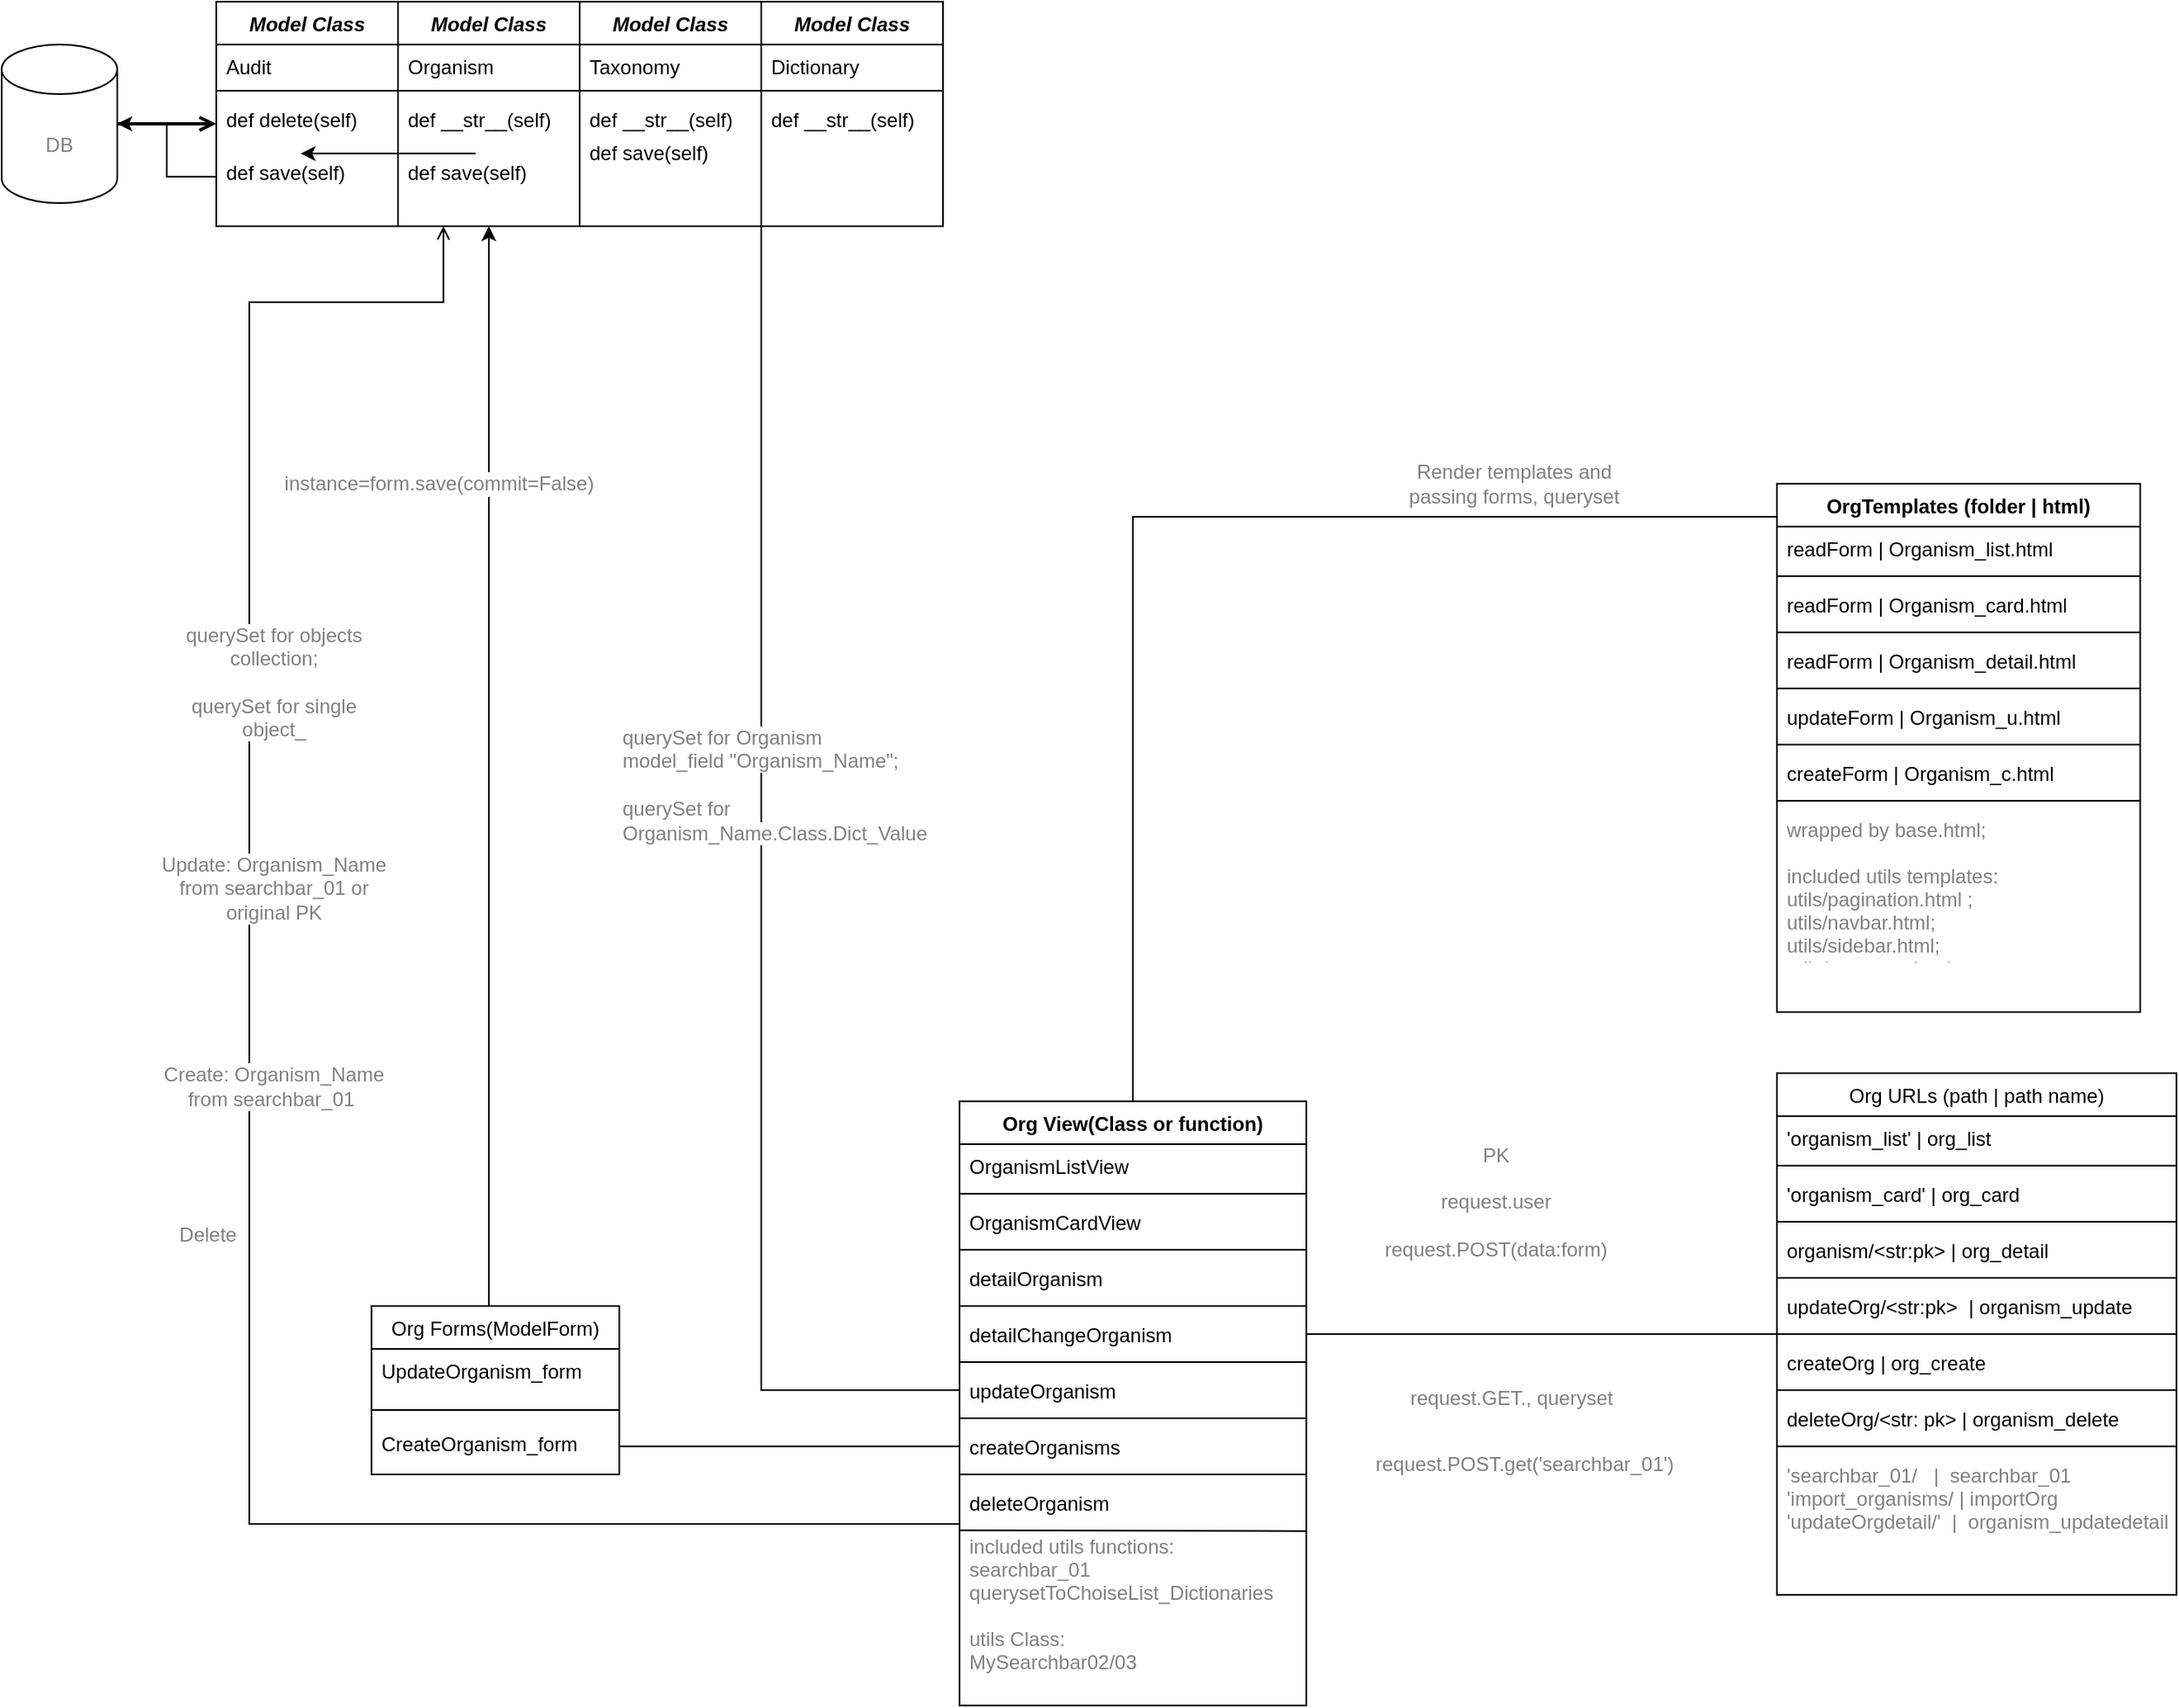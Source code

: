 <mxfile version="13.9.9" type="device"><diagram id="C5RBs43oDa-KdzZeNtuy" name="Page-1"><mxGraphModel dx="1422" dy="814" grid="1" gridSize="10" guides="1" tooltips="1" connect="1" arrows="1" fold="1" page="1" pageScale="1" pageWidth="827" pageHeight="1169" math="0" shadow="0"><root><mxCell id="WIyWlLk6GJQsqaUBKTNV-0"/><mxCell id="WIyWlLk6GJQsqaUBKTNV-1" parent="WIyWlLk6GJQsqaUBKTNV-0"/><mxCell id="zkfFHV4jXpPFQw0GAbJ--0" value="Model Class" style="swimlane;fontStyle=3;align=center;verticalAlign=top;childLayout=stackLayout;horizontal=1;startSize=26;horizontalStack=0;resizeParent=1;resizeLast=0;collapsible=1;marginBottom=0;rounded=0;shadow=0;strokeWidth=1;" parent="WIyWlLk6GJQsqaUBKTNV-1" vertex="1"><mxGeometry x="280" y="28" width="110" height="136" as="geometry"><mxRectangle x="80" y="90" width="160" height="26" as="alternateBounds"/></mxGeometry></mxCell><mxCell id="L3XZ1ybtKPdthnqcNH7T-1" value="Organism" style="text;align=left;verticalAlign=top;spacingLeft=4;spacingRight=4;overflow=hidden;rotatable=0;points=[[0,0.5],[1,0.5]];portConstraint=eastwest;rounded=0;shadow=0;html=0;" parent="zkfFHV4jXpPFQw0GAbJ--0" vertex="1"><mxGeometry y="26" width="110" height="24" as="geometry"/></mxCell><mxCell id="zkfFHV4jXpPFQw0GAbJ--4" value="" style="line;html=1;strokeWidth=1;align=left;verticalAlign=middle;spacingTop=-1;spacingLeft=3;spacingRight=3;rotatable=0;labelPosition=right;points=[];portConstraint=eastwest;" parent="zkfFHV4jXpPFQw0GAbJ--0" vertex="1"><mxGeometry y="50" width="110" height="8" as="geometry"/></mxCell><mxCell id="L3XZ1ybtKPdthnqcNH7T-88" value="def __str__(self)" style="text;align=left;verticalAlign=top;spacingLeft=4;spacingRight=4;overflow=hidden;rotatable=0;points=[[0,0.5],[1,0.5]];portConstraint=eastwest;" parent="zkfFHV4jXpPFQw0GAbJ--0" vertex="1"><mxGeometry y="58" width="110" height="32" as="geometry"/></mxCell><mxCell id="zkfFHV4jXpPFQw0GAbJ--5" value="def save(self)" style="text;align=left;verticalAlign=top;spacingLeft=4;spacingRight=4;overflow=hidden;rotatable=0;points=[[0,0.5],[1,0.5]];portConstraint=eastwest;" parent="zkfFHV4jXpPFQw0GAbJ--0" vertex="1"><mxGeometry y="90" width="110" height="32" as="geometry"/></mxCell><mxCell id="Xqx6uzSQW8KtaNj7v7ay-0" style="edgeStyle=orthogonalEdgeStyle;rounded=0;orthogonalLoop=1;jettySize=auto;html=1;exitX=0.5;exitY=0;exitDx=0;exitDy=0;entryX=0.5;entryY=1;entryDx=0;entryDy=0;" parent="WIyWlLk6GJQsqaUBKTNV-1" source="WnuB0OJWc6L_qIXyGHdK-30" target="zkfFHV4jXpPFQw0GAbJ--0" edge="1"><mxGeometry relative="1" as="geometry"><mxPoint x="322" y="190" as="targetPoint"/><Array as="points"><mxPoint x="335" y="820"/></Array><mxPoint x="160" y="756" as="sourcePoint"/></mxGeometry></mxCell><mxCell id="L3XZ1ybtKPdthnqcNH7T-114" value="&lt;span style=&quot;color: rgb(128, 128, 128); font-family: helvetica; font-size: 12px; font-style: normal; font-weight: 400; letter-spacing: normal; text-align: center; text-indent: 0px; text-transform: none; word-spacing: 0px; background-color: rgb(255, 255, 255); display: inline; float: none;&quot;&gt;request.POST.get('searchbar_01')&lt;/span&gt;" style="text;whiteSpace=wrap;html=1;fontColor=#808080;" parent="WIyWlLk6GJQsqaUBKTNV-1" vertex="1"><mxGeometry x="870" y="900" width="210" height="30" as="geometry"/></mxCell><mxCell id="L3XZ1ybtKPdthnqcNH7T-115" value="&lt;span style=&quot;color: rgb(128 , 128 , 128) ; font-family: &amp;#34;helvetica&amp;#34; ; font-size: 12px ; font-style: normal ; font-weight: 400 ; letter-spacing: normal ; text-align: center ; text-indent: 0px ; text-transform: none ; word-spacing: 0px ; background-color: rgb(255 , 255 , 255) ; display: inline ; float: none&quot;&gt;request.GET., queryset&lt;/span&gt;" style="text;whiteSpace=wrap;html=1;fontColor=#808080;" parent="WIyWlLk6GJQsqaUBKTNV-1" vertex="1"><mxGeometry x="891" y="860" width="129" height="30" as="geometry"/></mxCell><mxCell id="L3XZ1ybtKPdthnqcNH7T-113" value="PK&lt;br&gt;&lt;br&gt;request.user&lt;br&gt;&lt;br&gt;request.POST(data:form)" style="text;html=1;strokeColor=none;fillColor=none;align=center;verticalAlign=middle;whiteSpace=wrap;rounded=0;fontColor=#808080;labelBackgroundColor=#ffffff;" parent="WIyWlLk6GJQsqaUBKTNV-1" vertex="1"><mxGeometry x="870" y="680" width="150" height="150" as="geometry"/></mxCell><mxCell id="L3XZ1ybtKPdthnqcNH7T-124" value="Model Class" style="swimlane;fontStyle=3;align=center;verticalAlign=top;childLayout=stackLayout;horizontal=1;startSize=26;horizontalStack=0;resizeParent=1;resizeLast=0;collapsible=1;marginBottom=0;rounded=0;shadow=0;strokeWidth=1;" parent="WIyWlLk6GJQsqaUBKTNV-1" vertex="1"><mxGeometry x="390" y="28" width="110" height="136" as="geometry"><mxRectangle x="80" y="90" width="160" height="26" as="alternateBounds"/></mxGeometry></mxCell><mxCell id="L3XZ1ybtKPdthnqcNH7T-125" value="Taxonomy" style="text;align=left;verticalAlign=top;spacingLeft=4;spacingRight=4;overflow=hidden;rotatable=0;points=[[0,0.5],[1,0.5]];portConstraint=eastwest;rounded=0;shadow=0;html=0;" parent="L3XZ1ybtKPdthnqcNH7T-124" vertex="1"><mxGeometry y="26" width="110" height="24" as="geometry"/></mxCell><mxCell id="L3XZ1ybtKPdthnqcNH7T-127" value="" style="line;html=1;strokeWidth=1;align=left;verticalAlign=middle;spacingTop=-1;spacingLeft=3;spacingRight=3;rotatable=0;labelPosition=right;points=[];portConstraint=eastwest;" parent="L3XZ1ybtKPdthnqcNH7T-124" vertex="1"><mxGeometry y="50" width="110" height="8" as="geometry"/></mxCell><mxCell id="L3XZ1ybtKPdthnqcNH7T-128" value="def __str__(self)" style="text;align=left;verticalAlign=top;spacingLeft=4;spacingRight=4;overflow=hidden;rotatable=0;points=[[0,0.5],[1,0.5]];portConstraint=eastwest;" parent="L3XZ1ybtKPdthnqcNH7T-124" vertex="1"><mxGeometry y="58" width="110" height="20" as="geometry"/></mxCell><mxCell id="L3XZ1ybtKPdthnqcNH7T-129" value="def save(self)" style="text;align=left;verticalAlign=top;spacingLeft=4;spacingRight=4;overflow=hidden;rotatable=0;points=[[0,0.5],[1,0.5]];portConstraint=eastwest;" parent="L3XZ1ybtKPdthnqcNH7T-124" vertex="1"><mxGeometry y="78" width="110" height="32" as="geometry"/></mxCell><mxCell id="L3XZ1ybtKPdthnqcNH7T-132" value="Model Class" style="swimlane;fontStyle=3;align=center;verticalAlign=top;childLayout=stackLayout;horizontal=1;startSize=26;horizontalStack=0;resizeParent=1;resizeLast=0;collapsible=1;marginBottom=0;rounded=0;shadow=0;strokeWidth=1;" parent="WIyWlLk6GJQsqaUBKTNV-1" vertex="1"><mxGeometry x="500" y="28" width="110" height="136" as="geometry"><mxRectangle x="80" y="90" width="160" height="26" as="alternateBounds"/></mxGeometry></mxCell><mxCell id="L3XZ1ybtKPdthnqcNH7T-133" value="Dictionary" style="text;align=left;verticalAlign=top;spacingLeft=4;spacingRight=4;overflow=hidden;rotatable=0;points=[[0,0.5],[1,0.5]];portConstraint=eastwest;rounded=0;shadow=0;html=0;" parent="L3XZ1ybtKPdthnqcNH7T-132" vertex="1"><mxGeometry y="26" width="110" height="24" as="geometry"/></mxCell><mxCell id="L3XZ1ybtKPdthnqcNH7T-135" value="" style="line;html=1;strokeWidth=1;align=left;verticalAlign=middle;spacingTop=-1;spacingLeft=3;spacingRight=3;rotatable=0;labelPosition=right;points=[];portConstraint=eastwest;" parent="L3XZ1ybtKPdthnqcNH7T-132" vertex="1"><mxGeometry y="50" width="110" height="8" as="geometry"/></mxCell><mxCell id="L3XZ1ybtKPdthnqcNH7T-136" value="def __str__(self)" style="text;align=left;verticalAlign=top;spacingLeft=4;spacingRight=4;overflow=hidden;rotatable=0;points=[[0,0.5],[1,0.5]];portConstraint=eastwest;" parent="L3XZ1ybtKPdthnqcNH7T-132" vertex="1"><mxGeometry y="58" width="110" height="32" as="geometry"/></mxCell><mxCell id="L3XZ1ybtKPdthnqcNH7T-118" value="Render templates and passing forms, queryset" style="text;html=1;strokeColor=none;fillColor=none;align=center;verticalAlign=middle;whiteSpace=wrap;rounded=0;fontColor=#808080;labelBackgroundColor=#ffffff;" parent="WIyWlLk6GJQsqaUBKTNV-1" vertex="1"><mxGeometry x="880.5" y="280" width="150" height="80" as="geometry"/></mxCell><mxCell id="L3XZ1ybtKPdthnqcNH7T-157" style="edgeStyle=orthogonalEdgeStyle;rounded=0;jumpSize=6;orthogonalLoop=1;jettySize=auto;html=1;entryX=0;entryY=0.5;entryDx=0;entryDy=0;startArrow=none;startFill=0;endArrow=open;endFill=0;strokeWidth=2;fontColor=#808080;" parent="WIyWlLk6GJQsqaUBKTNV-1" source="L3XZ1ybtKPdthnqcNH7T-143" target="L3XZ1ybtKPdthnqcNH7T-147" edge="1"><mxGeometry relative="1" as="geometry"/></mxCell><mxCell id="L3XZ1ybtKPdthnqcNH7T-143" value="DB" style="shape=cylinder3;whiteSpace=wrap;html=1;boundedLbl=1;backgroundOutline=1;size=15;labelBackgroundColor=#ffffff;fillColor=none;fontColor=#808080;" parent="WIyWlLk6GJQsqaUBKTNV-1" vertex="1"><mxGeometry x="40" y="54" width="70" height="96" as="geometry"/></mxCell><mxCell id="L3XZ1ybtKPdthnqcNH7T-144" value="Model Class" style="swimlane;fontStyle=3;align=center;verticalAlign=top;childLayout=stackLayout;horizontal=1;startSize=26;horizontalStack=0;resizeParent=1;resizeLast=0;collapsible=1;marginBottom=0;rounded=0;shadow=0;strokeWidth=1;" parent="WIyWlLk6GJQsqaUBKTNV-1" vertex="1"><mxGeometry x="170" y="28" width="110" height="136" as="geometry"><mxRectangle x="80" y="90" width="160" height="26" as="alternateBounds"/></mxGeometry></mxCell><mxCell id="L3XZ1ybtKPdthnqcNH7T-145" value="Audit" style="text;align=left;verticalAlign=top;spacingLeft=4;spacingRight=4;overflow=hidden;rotatable=0;points=[[0,0.5],[1,0.5]];portConstraint=eastwest;rounded=0;shadow=0;html=0;" parent="L3XZ1ybtKPdthnqcNH7T-144" vertex="1"><mxGeometry y="26" width="110" height="24" as="geometry"/></mxCell><mxCell id="L3XZ1ybtKPdthnqcNH7T-146" value="" style="line;html=1;strokeWidth=1;align=left;verticalAlign=middle;spacingTop=-1;spacingLeft=3;spacingRight=3;rotatable=0;labelPosition=right;points=[];portConstraint=eastwest;" parent="L3XZ1ybtKPdthnqcNH7T-144" vertex="1"><mxGeometry y="50" width="110" height="8" as="geometry"/></mxCell><mxCell id="L3XZ1ybtKPdthnqcNH7T-147" value="def delete(self)" style="text;align=left;verticalAlign=top;spacingLeft=4;spacingRight=4;overflow=hidden;rotatable=0;points=[[0,0.5],[1,0.5]];portConstraint=eastwest;" parent="L3XZ1ybtKPdthnqcNH7T-144" vertex="1"><mxGeometry y="58" width="110" height="32" as="geometry"/></mxCell><mxCell id="L3XZ1ybtKPdthnqcNH7T-148" value="def save(self)" style="text;align=left;verticalAlign=top;spacingLeft=4;spacingRight=4;overflow=hidden;rotatable=0;points=[[0,0.5],[1,0.5]];portConstraint=eastwest;" parent="L3XZ1ybtKPdthnqcNH7T-144" vertex="1"><mxGeometry y="90" width="110" height="32" as="geometry"/></mxCell><mxCell id="L3XZ1ybtKPdthnqcNH7T-156" style="edgeStyle=orthogonalEdgeStyle;rounded=0;jumpSize=6;orthogonalLoop=1;jettySize=auto;html=1;entryX=0.25;entryY=1;entryDx=0;entryDy=0;startArrow=none;startFill=0;endArrow=open;endFill=0;strokeWidth=1;fontColor=#808080;exitX=0;exitY=0.5;exitDx=0;exitDy=0;" parent="WIyWlLk6GJQsqaUBKTNV-1" source="WnuB0OJWc6L_qIXyGHdK-27" target="zkfFHV4jXpPFQw0GAbJ--0" edge="1"><mxGeometry relative="1" as="geometry"><Array as="points"><mxPoint x="620" y="950"/><mxPoint x="190" y="950"/><mxPoint x="190" y="210"/><mxPoint x="308" y="210"/></Array><mxPoint x="630" y="769" as="sourcePoint"/></mxGeometry></mxCell><mxCell id="Xqx6uzSQW8KtaNj7v7ay-1" value="" style="endArrow=classic;html=1;exitX=0.427;exitY=0.063;exitDx=0;exitDy=0;exitPerimeter=0;entryX=0.464;entryY=0.063;entryDx=0;entryDy=0;entryPerimeter=0;" parent="WIyWlLk6GJQsqaUBKTNV-1" source="zkfFHV4jXpPFQw0GAbJ--5" target="L3XZ1ybtKPdthnqcNH7T-148" edge="1"><mxGeometry width="50" height="50" relative="1" as="geometry"><mxPoint x="700" y="240" as="sourcePoint"/><mxPoint x="750" y="190" as="targetPoint"/></mxGeometry></mxCell><mxCell id="Xqx6uzSQW8KtaNj7v7ay-3" style="edgeStyle=orthogonalEdgeStyle;rounded=0;orthogonalLoop=1;jettySize=auto;html=1;entryX=1;entryY=0.5;entryDx=0;entryDy=0;entryPerimeter=0;" parent="WIyWlLk6GJQsqaUBKTNV-1" source="L3XZ1ybtKPdthnqcNH7T-148" target="L3XZ1ybtKPdthnqcNH7T-143" edge="1"><mxGeometry relative="1" as="geometry"/></mxCell><mxCell id="Xqx6uzSQW8KtaNj7v7ay-4" value="instance=form.save(commit=False)" style="text;html=1;strokeColor=none;fillColor=none;align=center;verticalAlign=middle;whiteSpace=wrap;rounded=0;fontColor=#808080;labelBackgroundColor=#ffffff;" parent="WIyWlLk6GJQsqaUBKTNV-1" vertex="1"><mxGeometry x="230" y="280" width="150" height="80" as="geometry"/></mxCell><mxCell id="Xqx6uzSQW8KtaNj7v7ay-10" value="Update: Organism_Name from searchbar_01 or original PK" style="text;html=1;strokeColor=none;fillColor=none;align=center;verticalAlign=middle;whiteSpace=wrap;rounded=0;fontColor=#808080;labelBackgroundColor=#ffffff;rotation=0;" parent="WIyWlLk6GJQsqaUBKTNV-1" vertex="1"><mxGeometry x="130" y="530" width="150" height="70" as="geometry"/></mxCell><mxCell id="Xqx6uzSQW8KtaNj7v7ay-11" value="Create: Organism_Name from searchbar_01&amp;nbsp;" style="text;html=1;strokeColor=none;fillColor=none;align=center;verticalAlign=middle;whiteSpace=wrap;rounded=0;fontColor=#808080;labelBackgroundColor=#ffffff;rotation=0;" parent="WIyWlLk6GJQsqaUBKTNV-1" vertex="1"><mxGeometry x="130" y="660" width="150" height="50" as="geometry"/></mxCell><mxCell id="WnuB0OJWc6L_qIXyGHdK-47" style="edgeStyle=orthogonalEdgeStyle;rounded=0;orthogonalLoop=1;jettySize=auto;html=1;entryX=1;entryY=0.5;entryDx=0;entryDy=0;endArrow=none;endFill=0;" edge="1" parent="WIyWlLk6GJQsqaUBKTNV-1" source="WnuB0OJWc6L_qIXyGHdK-0" target="WnuB0OJWc6L_qIXyGHdK-21"><mxGeometry relative="1" as="geometry"/></mxCell><mxCell id="WnuB0OJWc6L_qIXyGHdK-0" value="Org URLs (path | path name)" style="swimlane;fontStyle=0;align=center;verticalAlign=top;childLayout=stackLayout;horizontal=1;startSize=26;horizontalStack=0;resizeParent=1;resizeLast=0;collapsible=1;marginBottom=0;rounded=0;shadow=0;strokeWidth=1;" vertex="1" parent="WIyWlLk6GJQsqaUBKTNV-1"><mxGeometry x="1115" y="677" width="242" height="316" as="geometry"><mxRectangle x="1180" y="730" width="240" height="26" as="alternateBounds"/></mxGeometry></mxCell><mxCell id="WnuB0OJWc6L_qIXyGHdK-1" value="'organism_list' | org_list" style="text;align=left;verticalAlign=top;spacingLeft=4;spacingRight=4;overflow=hidden;rotatable=0;points=[[0,0.5],[1,0.5]];portConstraint=eastwest;rounded=0;shadow=0;html=0;" vertex="1" parent="WnuB0OJWc6L_qIXyGHdK-0"><mxGeometry y="26" width="242" height="26" as="geometry"/></mxCell><mxCell id="WnuB0OJWc6L_qIXyGHdK-2" value="" style="line;html=1;strokeWidth=1;align=left;verticalAlign=middle;spacingTop=-1;spacingLeft=3;spacingRight=3;rotatable=0;labelPosition=right;points=[];portConstraint=eastwest;" vertex="1" parent="WnuB0OJWc6L_qIXyGHdK-0"><mxGeometry y="52" width="242" height="8" as="geometry"/></mxCell><mxCell id="WnuB0OJWc6L_qIXyGHdK-3" value="'organism_card' | org_card" style="text;align=left;verticalAlign=top;spacingLeft=4;spacingRight=4;overflow=hidden;rotatable=0;points=[[0,0.5],[1,0.5]];portConstraint=eastwest;rounded=0;shadow=0;html=0;" vertex="1" parent="WnuB0OJWc6L_qIXyGHdK-0"><mxGeometry y="60" width="242" height="26" as="geometry"/></mxCell><mxCell id="WnuB0OJWc6L_qIXyGHdK-4" value="" style="line;html=1;strokeWidth=1;align=left;verticalAlign=middle;spacingTop=-1;spacingLeft=3;spacingRight=3;rotatable=0;labelPosition=right;points=[];portConstraint=eastwest;" vertex="1" parent="WnuB0OJWc6L_qIXyGHdK-0"><mxGeometry y="86" width="242" height="8" as="geometry"/></mxCell><mxCell id="WnuB0OJWc6L_qIXyGHdK-5" value="organism/&lt;str:pk&gt; | org_detail" style="text;align=left;verticalAlign=top;spacingLeft=4;spacingRight=4;overflow=hidden;rotatable=0;points=[[0,0.5],[1,0.5]];portConstraint=eastwest;rounded=0;shadow=0;html=0;" vertex="1" parent="WnuB0OJWc6L_qIXyGHdK-0"><mxGeometry y="94" width="242" height="26" as="geometry"/></mxCell><mxCell id="WnuB0OJWc6L_qIXyGHdK-6" value="" style="line;html=1;strokeWidth=1;align=left;verticalAlign=middle;spacingTop=-1;spacingLeft=3;spacingRight=3;rotatable=0;labelPosition=right;points=[];portConstraint=eastwest;" vertex="1" parent="WnuB0OJWc6L_qIXyGHdK-0"><mxGeometry y="120" width="242" height="8" as="geometry"/></mxCell><mxCell id="WnuB0OJWc6L_qIXyGHdK-7" value="updateOrg/&lt;str:pk&gt;  | organism_update" style="text;align=left;verticalAlign=top;spacingLeft=4;spacingRight=4;overflow=hidden;rotatable=0;points=[[0,0.5],[1,0.5]];portConstraint=eastwest;" vertex="1" parent="WnuB0OJWc6L_qIXyGHdK-0"><mxGeometry y="128" width="242" height="26" as="geometry"/></mxCell><mxCell id="WnuB0OJWc6L_qIXyGHdK-8" value="" style="line;html=1;strokeWidth=1;align=left;verticalAlign=middle;spacingTop=-1;spacingLeft=3;spacingRight=3;rotatable=0;labelPosition=right;points=[];portConstraint=eastwest;" vertex="1" parent="WnuB0OJWc6L_qIXyGHdK-0"><mxGeometry y="154" width="242" height="8" as="geometry"/></mxCell><mxCell id="WnuB0OJWc6L_qIXyGHdK-9" value="createOrg | org_create" style="text;align=left;verticalAlign=top;spacingLeft=4;spacingRight=4;overflow=hidden;rotatable=0;points=[[0,0.5],[1,0.5]];portConstraint=eastwest;" vertex="1" parent="WnuB0OJWc6L_qIXyGHdK-0"><mxGeometry y="162" width="242" height="26" as="geometry"/></mxCell><mxCell id="WnuB0OJWc6L_qIXyGHdK-10" value="" style="line;html=1;strokeWidth=1;align=left;verticalAlign=middle;spacingTop=-1;spacingLeft=3;spacingRight=3;rotatable=0;labelPosition=right;points=[];portConstraint=eastwest;" vertex="1" parent="WnuB0OJWc6L_qIXyGHdK-0"><mxGeometry y="188" width="242" height="8" as="geometry"/></mxCell><mxCell id="WnuB0OJWc6L_qIXyGHdK-11" value="deleteOrg/&lt;str: pk&gt; | organism_delete" style="text;align=left;verticalAlign=top;spacingLeft=4;spacingRight=4;overflow=hidden;rotatable=0;points=[[0,0.5],[1,0.5]];portConstraint=eastwest;" vertex="1" parent="WnuB0OJWc6L_qIXyGHdK-0"><mxGeometry y="196" width="242" height="26" as="geometry"/></mxCell><mxCell id="WnuB0OJWc6L_qIXyGHdK-12" value="" style="line;html=1;strokeWidth=1;align=left;verticalAlign=middle;spacingTop=-1;spacingLeft=3;spacingRight=3;rotatable=0;labelPosition=right;points=[];portConstraint=eastwest;" vertex="1" parent="WnuB0OJWc6L_qIXyGHdK-0"><mxGeometry y="222" width="242" height="8" as="geometry"/></mxCell><mxCell id="WnuB0OJWc6L_qIXyGHdK-13" value="'searchbar_01/   |  searchbar_01&#10;'import_organisms/ | importOrg&#10;'updateOrgdetail/'  |  organism_updatedetail" style="text;align=left;verticalAlign=top;spacingLeft=4;spacingRight=4;overflow=hidden;rotatable=0;points=[[0,0.5],[1,0.5]];portConstraint=eastwest;fontColor=#808080;" vertex="1" parent="WnuB0OJWc6L_qIXyGHdK-0"><mxGeometry y="230" width="242" height="60" as="geometry"/></mxCell><mxCell id="WnuB0OJWc6L_qIXyGHdK-48" style="edgeStyle=orthogonalEdgeStyle;rounded=0;orthogonalLoop=1;jettySize=auto;html=1;exitX=0.5;exitY=0;exitDx=0;exitDy=0;entryX=0.032;entryY=-0.231;entryDx=0;entryDy=0;entryPerimeter=0;endArrow=none;endFill=0;" edge="1" parent="WIyWlLk6GJQsqaUBKTNV-1" source="WnuB0OJWc6L_qIXyGHdK-14" target="WnuB0OJWc6L_qIXyGHdK-35"><mxGeometry relative="1" as="geometry"/></mxCell><mxCell id="WnuB0OJWc6L_qIXyGHdK-14" value="Org View(Class or function)" style="swimlane;fontStyle=1;align=center;verticalAlign=top;childLayout=stackLayout;horizontal=1;startSize=26;horizontalStack=0;resizeParent=1;resizeLast=0;collapsible=1;marginBottom=0;rounded=0;shadow=0;strokeWidth=1;" vertex="1" parent="WIyWlLk6GJQsqaUBKTNV-1"><mxGeometry x="620" y="694" width="210" height="366" as="geometry"><mxRectangle x="620" y="694" width="210" height="26" as="alternateBounds"/></mxGeometry></mxCell><mxCell id="WnuB0OJWc6L_qIXyGHdK-15" value="OrganismListView" style="text;align=left;verticalAlign=top;spacingLeft=4;spacingRight=4;overflow=hidden;rotatable=0;points=[[0,0.5],[1,0.5]];portConstraint=eastwest;rounded=0;shadow=0;html=0;" vertex="1" parent="WnuB0OJWc6L_qIXyGHdK-14"><mxGeometry y="26" width="210" height="26" as="geometry"/></mxCell><mxCell id="WnuB0OJWc6L_qIXyGHdK-16" value="" style="line;html=1;strokeWidth=1;align=left;verticalAlign=middle;spacingTop=-1;spacingLeft=3;spacingRight=3;rotatable=0;labelPosition=right;points=[];portConstraint=eastwest;" vertex="1" parent="WnuB0OJWc6L_qIXyGHdK-14"><mxGeometry y="52" width="210" height="8" as="geometry"/></mxCell><mxCell id="WnuB0OJWc6L_qIXyGHdK-17" value="OrganismCardView" style="text;align=left;verticalAlign=top;spacingLeft=4;spacingRight=4;overflow=hidden;rotatable=0;points=[[0,0.5],[1,0.5]];portConstraint=eastwest;rounded=0;shadow=0;html=0;" vertex="1" parent="WnuB0OJWc6L_qIXyGHdK-14"><mxGeometry y="60" width="210" height="26" as="geometry"/></mxCell><mxCell id="WnuB0OJWc6L_qIXyGHdK-18" value="" style="line;html=1;strokeWidth=1;align=left;verticalAlign=middle;spacingTop=-1;spacingLeft=3;spacingRight=3;rotatable=0;labelPosition=right;points=[];portConstraint=eastwest;" vertex="1" parent="WnuB0OJWc6L_qIXyGHdK-14"><mxGeometry y="86" width="210" height="8" as="geometry"/></mxCell><mxCell id="WnuB0OJWc6L_qIXyGHdK-19" value="detailOrganism" style="text;align=left;verticalAlign=top;spacingLeft=4;spacingRight=4;overflow=hidden;rotatable=0;points=[[0,0.5],[1,0.5]];portConstraint=eastwest;rounded=0;shadow=0;html=0;" vertex="1" parent="WnuB0OJWc6L_qIXyGHdK-14"><mxGeometry y="94" width="210" height="26" as="geometry"/></mxCell><mxCell id="WnuB0OJWc6L_qIXyGHdK-20" value="" style="line;html=1;strokeWidth=1;align=left;verticalAlign=middle;spacingTop=-1;spacingLeft=3;spacingRight=3;rotatable=0;labelPosition=right;points=[];portConstraint=eastwest;" vertex="1" parent="WnuB0OJWc6L_qIXyGHdK-14"><mxGeometry y="120" width="210" height="8" as="geometry"/></mxCell><mxCell id="WnuB0OJWc6L_qIXyGHdK-21" value="detailChangeOrganism" style="text;align=left;verticalAlign=top;spacingLeft=4;spacingRight=4;overflow=hidden;rotatable=0;points=[[0,0.5],[1,0.5]];portConstraint=eastwest;rounded=0;shadow=0;html=0;" vertex="1" parent="WnuB0OJWc6L_qIXyGHdK-14"><mxGeometry y="128" width="210" height="26" as="geometry"/></mxCell><mxCell id="WnuB0OJWc6L_qIXyGHdK-22" value="" style="line;html=1;strokeWidth=1;align=left;verticalAlign=middle;spacingTop=-1;spacingLeft=3;spacingRight=3;rotatable=0;labelPosition=right;points=[];portConstraint=eastwest;" vertex="1" parent="WnuB0OJWc6L_qIXyGHdK-14"><mxGeometry y="154" width="210" height="8" as="geometry"/></mxCell><mxCell id="WnuB0OJWc6L_qIXyGHdK-23" value="updateOrganism" style="text;align=left;verticalAlign=top;spacingLeft=4;spacingRight=4;overflow=hidden;rotatable=0;points=[[0,0.5],[1,0.5]];portConstraint=eastwest;" vertex="1" parent="WnuB0OJWc6L_qIXyGHdK-14"><mxGeometry y="162" width="210" height="26" as="geometry"/></mxCell><mxCell id="WnuB0OJWc6L_qIXyGHdK-24" value="" style="line;html=1;strokeWidth=1;align=left;verticalAlign=middle;spacingTop=-1;spacingLeft=3;spacingRight=3;rotatable=0;labelPosition=right;points=[];portConstraint=eastwest;" vertex="1" parent="WnuB0OJWc6L_qIXyGHdK-14"><mxGeometry y="188" width="210" height="8" as="geometry"/></mxCell><mxCell id="WnuB0OJWc6L_qIXyGHdK-25" value="createOrganisms" style="text;align=left;verticalAlign=top;spacingLeft=4;spacingRight=4;overflow=hidden;rotatable=0;points=[[0,0.5],[1,0.5]];portConstraint=eastwest;" vertex="1" parent="WnuB0OJWc6L_qIXyGHdK-14"><mxGeometry y="196" width="210" height="26" as="geometry"/></mxCell><mxCell id="WnuB0OJWc6L_qIXyGHdK-26" value="" style="line;html=1;strokeWidth=1;align=left;verticalAlign=middle;spacingTop=-1;spacingLeft=3;spacingRight=3;rotatable=0;labelPosition=right;points=[];portConstraint=eastwest;" vertex="1" parent="WnuB0OJWc6L_qIXyGHdK-14"><mxGeometry y="222" width="210" height="8" as="geometry"/></mxCell><mxCell id="WnuB0OJWc6L_qIXyGHdK-27" value="deleteOrganism" style="text;align=left;verticalAlign=top;spacingLeft=4;spacingRight=4;overflow=hidden;rotatable=0;points=[[0,0.5],[1,0.5]];portConstraint=eastwest;" vertex="1" parent="WnuB0OJWc6L_qIXyGHdK-14"><mxGeometry y="230" width="210" height="26" as="geometry"/></mxCell><mxCell id="WnuB0OJWc6L_qIXyGHdK-28" value="" style="endArrow=none;html=1;exitX=0.002;exitY=1.15;exitDx=0;exitDy=0;exitPerimeter=0;entryX=1.002;entryY=1.168;entryDx=0;entryDy=0;entryPerimeter=0;" edge="1" parent="WnuB0OJWc6L_qIXyGHdK-14" source="WnuB0OJWc6L_qIXyGHdK-27" target="WnuB0OJWc6L_qIXyGHdK-27"><mxGeometry width="50" height="50" relative="1" as="geometry"><mxPoint x="100" y="196" as="sourcePoint"/><mxPoint x="150" y="146" as="targetPoint"/></mxGeometry></mxCell><mxCell id="WnuB0OJWc6L_qIXyGHdK-29" value="included utils functions:&#10;searchbar_01&#10;querysetToChoiseList_Dictionaries&#10;&#10;utils Class:&#10;MySearchbar02/03" style="text;align=left;verticalAlign=top;spacingLeft=4;spacingRight=4;overflow=hidden;rotatable=0;points=[[0,0.5],[1,0.5]];portConstraint=eastwest;fontColor=#808080;" vertex="1" parent="WnuB0OJWc6L_qIXyGHdK-14"><mxGeometry y="256" width="210" height="100" as="geometry"/></mxCell><mxCell id="WnuB0OJWc6L_qIXyGHdK-30" value="Org Forms(ModelForm)" style="swimlane;fontStyle=0;align=center;verticalAlign=top;childLayout=stackLayout;horizontal=1;startSize=26;horizontalStack=0;resizeParent=1;resizeLast=0;collapsible=1;marginBottom=0;rounded=0;shadow=0;strokeWidth=1;" vertex="1" parent="WIyWlLk6GJQsqaUBKTNV-1"><mxGeometry x="264" y="818" width="150" height="102" as="geometry"><mxRectangle x="340" y="796" width="170" height="26" as="alternateBounds"/></mxGeometry></mxCell><mxCell id="WnuB0OJWc6L_qIXyGHdK-31" value="UpdateOrganism_form" style="text;align=left;verticalAlign=top;spacingLeft=4;spacingRight=4;overflow=hidden;rotatable=0;points=[[0,0.5],[1,0.5]];portConstraint=eastwest;rounded=0;shadow=0;html=0;" vertex="1" parent="WnuB0OJWc6L_qIXyGHdK-30"><mxGeometry y="26" width="150" height="30" as="geometry"/></mxCell><mxCell id="WnuB0OJWc6L_qIXyGHdK-32" value="" style="line;html=1;strokeWidth=1;align=left;verticalAlign=middle;spacingTop=-1;spacingLeft=3;spacingRight=3;rotatable=0;labelPosition=right;points=[];portConstraint=eastwest;" vertex="1" parent="WnuB0OJWc6L_qIXyGHdK-30"><mxGeometry y="56" width="150" height="14" as="geometry"/></mxCell><mxCell id="WnuB0OJWc6L_qIXyGHdK-33" value="CreateOrganism_form" style="text;align=left;verticalAlign=top;spacingLeft=4;spacingRight=4;overflow=hidden;rotatable=0;points=[[0,0.5],[1,0.5]];portConstraint=eastwest;rounded=0;shadow=0;html=0;" vertex="1" parent="WnuB0OJWc6L_qIXyGHdK-30"><mxGeometry y="70" width="150" height="30" as="geometry"/></mxCell><mxCell id="WnuB0OJWc6L_qIXyGHdK-34" value="OrgTemplates (folder | html)" style="swimlane;fontStyle=1;align=center;verticalAlign=top;childLayout=stackLayout;horizontal=1;startSize=26;horizontalStack=0;resizeParent=1;resizeLast=0;collapsible=1;marginBottom=0;rounded=0;shadow=0;strokeWidth=1;" vertex="1" parent="WIyWlLk6GJQsqaUBKTNV-1"><mxGeometry x="1115" y="320" width="220" height="320" as="geometry"><mxRectangle x="1190" y="320" width="190" height="20" as="alternateBounds"/></mxGeometry></mxCell><mxCell id="WnuB0OJWc6L_qIXyGHdK-35" value="readForm | Organism_list.html" style="text;align=left;verticalAlign=top;spacingLeft=4;spacingRight=4;overflow=hidden;rotatable=0;points=[[0,0.5],[1,0.5]];portConstraint=eastwest;rounded=0;shadow=0;html=0;" vertex="1" parent="WnuB0OJWc6L_qIXyGHdK-34"><mxGeometry y="26" width="220" height="26" as="geometry"/></mxCell><mxCell id="WnuB0OJWc6L_qIXyGHdK-36" value="" style="line;html=1;strokeWidth=1;align=left;verticalAlign=middle;spacingTop=-1;spacingLeft=3;spacingRight=3;rotatable=0;labelPosition=right;points=[];portConstraint=eastwest;" vertex="1" parent="WnuB0OJWc6L_qIXyGHdK-34"><mxGeometry y="52" width="220" height="8" as="geometry"/></mxCell><mxCell id="WnuB0OJWc6L_qIXyGHdK-37" value="readForm | Organism_card.html" style="text;align=left;verticalAlign=top;spacingLeft=4;spacingRight=4;overflow=hidden;rotatable=0;points=[[0,0.5],[1,0.5]];portConstraint=eastwest;rounded=0;shadow=0;html=0;" vertex="1" parent="WnuB0OJWc6L_qIXyGHdK-34"><mxGeometry y="60" width="220" height="26" as="geometry"/></mxCell><mxCell id="WnuB0OJWc6L_qIXyGHdK-38" value="" style="line;html=1;strokeWidth=1;align=left;verticalAlign=middle;spacingTop=-1;spacingLeft=3;spacingRight=3;rotatable=0;labelPosition=right;points=[];portConstraint=eastwest;" vertex="1" parent="WnuB0OJWc6L_qIXyGHdK-34"><mxGeometry y="86" width="220" height="8" as="geometry"/></mxCell><mxCell id="WnuB0OJWc6L_qIXyGHdK-39" value="readForm | Organism_detail.html" style="text;align=left;verticalAlign=top;spacingLeft=4;spacingRight=4;overflow=hidden;rotatable=0;points=[[0,0.5],[1,0.5]];portConstraint=eastwest;" vertex="1" parent="WnuB0OJWc6L_qIXyGHdK-34"><mxGeometry y="94" width="220" height="26" as="geometry"/></mxCell><mxCell id="WnuB0OJWc6L_qIXyGHdK-40" value="" style="line;html=1;strokeWidth=1;align=left;verticalAlign=middle;spacingTop=-1;spacingLeft=3;spacingRight=3;rotatable=0;labelPosition=right;points=[];portConstraint=eastwest;" vertex="1" parent="WnuB0OJWc6L_qIXyGHdK-34"><mxGeometry y="120" width="220" height="8" as="geometry"/></mxCell><mxCell id="WnuB0OJWc6L_qIXyGHdK-41" value="updateForm | Organism_u.html" style="text;align=left;verticalAlign=top;spacingLeft=4;spacingRight=4;overflow=hidden;rotatable=0;points=[[0,0.5],[1,0.5]];portConstraint=eastwest;" vertex="1" parent="WnuB0OJWc6L_qIXyGHdK-34"><mxGeometry y="128" width="220" height="26" as="geometry"/></mxCell><mxCell id="WnuB0OJWc6L_qIXyGHdK-42" value="" style="line;html=1;strokeWidth=1;align=left;verticalAlign=middle;spacingTop=-1;spacingLeft=3;spacingRight=3;rotatable=0;labelPosition=right;points=[];portConstraint=eastwest;" vertex="1" parent="WnuB0OJWc6L_qIXyGHdK-34"><mxGeometry y="154" width="220" height="8" as="geometry"/></mxCell><mxCell id="WnuB0OJWc6L_qIXyGHdK-43" value="createForm | Organism_c.html" style="text;align=left;verticalAlign=top;spacingLeft=4;spacingRight=4;overflow=hidden;rotatable=0;points=[[0,0.5],[1,0.5]];portConstraint=eastwest;rounded=0;shadow=0;html=0;" vertex="1" parent="WnuB0OJWc6L_qIXyGHdK-34"><mxGeometry y="162" width="220" height="26" as="geometry"/></mxCell><mxCell id="WnuB0OJWc6L_qIXyGHdK-44" value="" style="line;html=1;strokeWidth=1;align=left;verticalAlign=middle;spacingTop=-1;spacingLeft=3;spacingRight=3;rotatable=0;labelPosition=right;points=[];portConstraint=eastwest;" vertex="1" parent="WnuB0OJWc6L_qIXyGHdK-34"><mxGeometry y="188" width="220" height="8" as="geometry"/></mxCell><mxCell id="WnuB0OJWc6L_qIXyGHdK-45" value="wrapped by base.html;&#10;&#10;included utils templates: &#10;utils/pagination.html ;&#10;utils/navbar.html;&#10;utils/sidebar.html;&#10;utils/message.html;&#10;...." style="text;align=left;verticalAlign=top;spacingLeft=4;spacingRight=4;overflow=hidden;rotatable=0;points=[[0,0.5],[1,0.5]];portConstraint=eastwest;fontColor=#808080;" vertex="1" parent="WnuB0OJWc6L_qIXyGHdK-34"><mxGeometry y="196" width="220" height="90" as="geometry"/></mxCell><mxCell id="WnuB0OJWc6L_qIXyGHdK-49" style="edgeStyle=orthogonalEdgeStyle;rounded=0;orthogonalLoop=1;jettySize=auto;html=1;entryX=1;entryY=0.5;entryDx=0;entryDy=0;endArrow=none;endFill=0;" edge="1" parent="WIyWlLk6GJQsqaUBKTNV-1" source="WnuB0OJWc6L_qIXyGHdK-25" target="WnuB0OJWc6L_qIXyGHdK-33"><mxGeometry relative="1" as="geometry"/></mxCell><mxCell id="WnuB0OJWc6L_qIXyGHdK-50" style="edgeStyle=orthogonalEdgeStyle;rounded=0;orthogonalLoop=1;jettySize=auto;html=1;exitX=0;exitY=0.5;exitDx=0;exitDy=0;entryX=0;entryY=1;entryDx=0;entryDy=0;endArrow=none;endFill=0;" edge="1" parent="WIyWlLk6GJQsqaUBKTNV-1" source="WnuB0OJWc6L_qIXyGHdK-23" target="L3XZ1ybtKPdthnqcNH7T-132"><mxGeometry relative="1" as="geometry"/></mxCell><mxCell id="L3XZ1ybtKPdthnqcNH7T-131" value="&lt;span style=&quot;color: rgb(128 , 128 , 128) ; font-family: &amp;#34;helvetica&amp;#34; ; font-size: 12px ; font-style: normal ; font-weight: 400 ; letter-spacing: normal ; text-align: center ; text-indent: 0px ; text-transform: none ; word-spacing: 0px ; background-color: rgb(255 , 255 , 255) ; display: inline ; float: none&quot;&gt;querySet for Organism &lt;br&gt;model_field &quot;Organism_Name&quot;;&lt;br&gt;&lt;br&gt;querySet for Organism_Name.Class.Dict_Value&lt;br&gt;&lt;/span&gt;" style="text;whiteSpace=wrap;html=1;fontColor=#808080;" parent="WIyWlLk6GJQsqaUBKTNV-1" vertex="1"><mxGeometry x="414" y="460" width="190" height="100" as="geometry"/></mxCell><mxCell id="L3XZ1ybtKPdthnqcNH7T-123" value="querySet for objects collection;&lt;br&gt;&lt;br&gt;querySet for single object_" style="text;html=1;strokeColor=none;fillColor=none;align=center;verticalAlign=middle;whiteSpace=wrap;rounded=0;fontColor=#808080;labelBackgroundColor=#ffffff;" parent="WIyWlLk6GJQsqaUBKTNV-1" vertex="1"><mxGeometry x="140" y="400" width="130" height="80" as="geometry"/></mxCell><mxCell id="WnuB0OJWc6L_qIXyGHdK-51" value="Delete" style="text;html=1;strokeColor=none;fillColor=none;align=center;verticalAlign=middle;whiteSpace=wrap;rounded=0;fontColor=#808080;labelBackgroundColor=#ffffff;rotation=0;" vertex="1" parent="WIyWlLk6GJQsqaUBKTNV-1"><mxGeometry x="130" y="760" width="70" height="30" as="geometry"/></mxCell></root></mxGraphModel></diagram></mxfile>